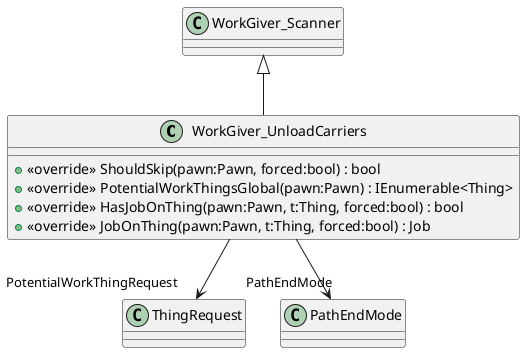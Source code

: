 @startuml
class WorkGiver_UnloadCarriers {
    + <<override>> ShouldSkip(pawn:Pawn, forced:bool) : bool
    + <<override>> PotentialWorkThingsGlobal(pawn:Pawn) : IEnumerable<Thing>
    + <<override>> HasJobOnThing(pawn:Pawn, t:Thing, forced:bool) : bool
    + <<override>> JobOnThing(pawn:Pawn, t:Thing, forced:bool) : Job
}
WorkGiver_Scanner <|-- WorkGiver_UnloadCarriers
WorkGiver_UnloadCarriers --> "PotentialWorkThingRequest" ThingRequest
WorkGiver_UnloadCarriers --> "PathEndMode" PathEndMode
@enduml
